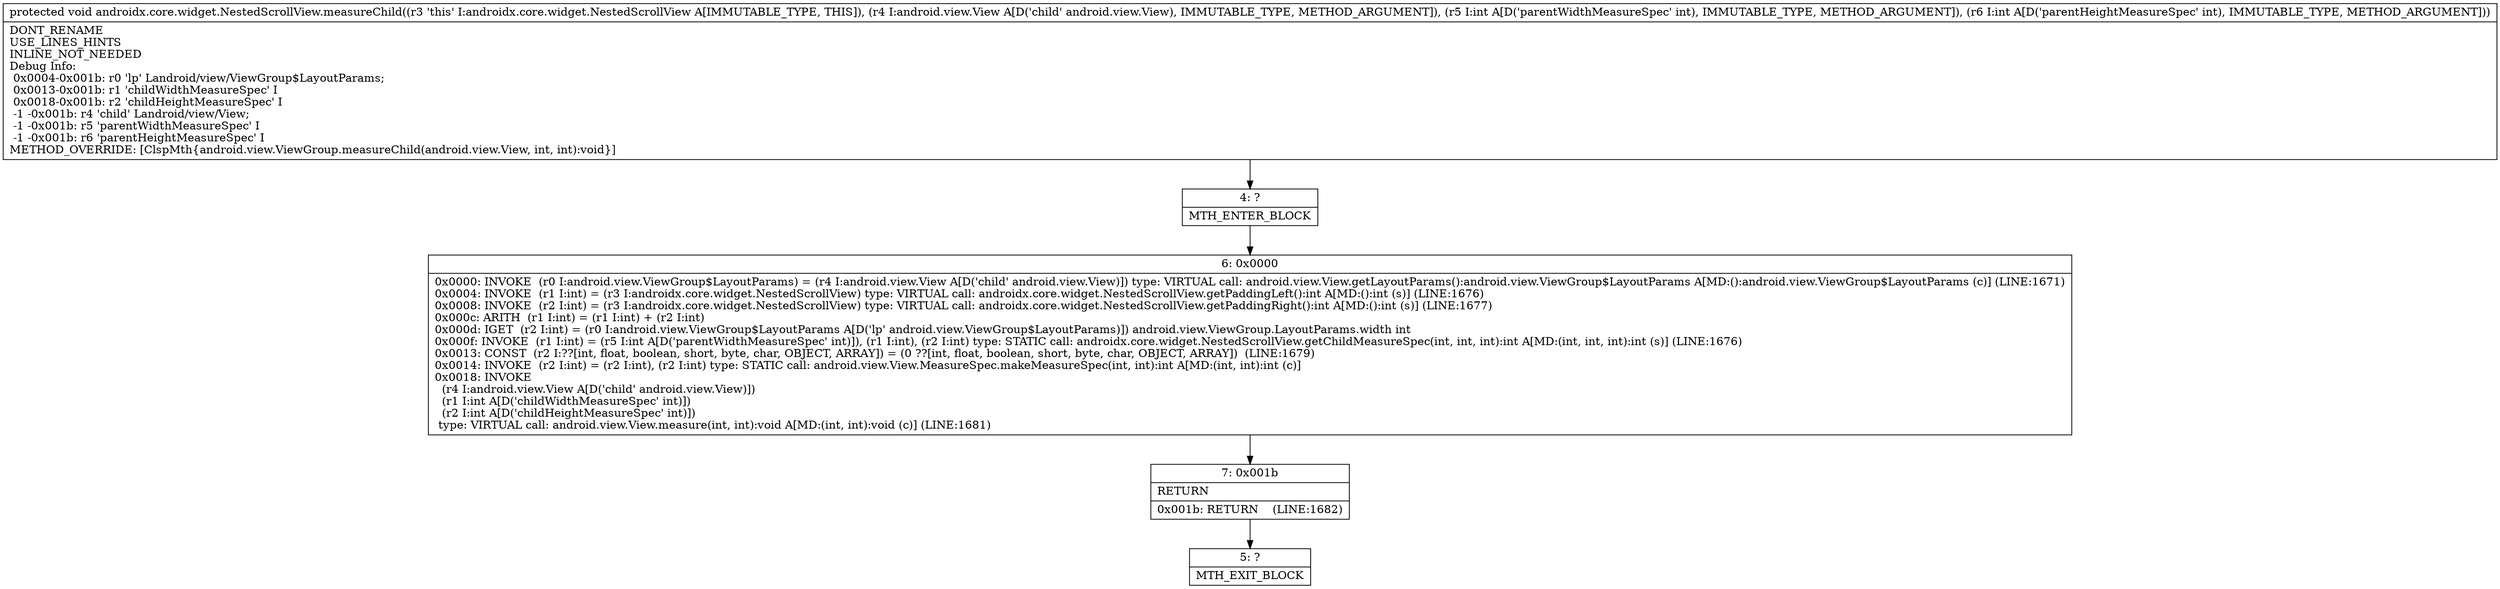 digraph "CFG forandroidx.core.widget.NestedScrollView.measureChild(Landroid\/view\/View;II)V" {
Node_4 [shape=record,label="{4\:\ ?|MTH_ENTER_BLOCK\l}"];
Node_6 [shape=record,label="{6\:\ 0x0000|0x0000: INVOKE  (r0 I:android.view.ViewGroup$LayoutParams) = (r4 I:android.view.View A[D('child' android.view.View)]) type: VIRTUAL call: android.view.View.getLayoutParams():android.view.ViewGroup$LayoutParams A[MD:():android.view.ViewGroup$LayoutParams (c)] (LINE:1671)\l0x0004: INVOKE  (r1 I:int) = (r3 I:androidx.core.widget.NestedScrollView) type: VIRTUAL call: androidx.core.widget.NestedScrollView.getPaddingLeft():int A[MD:():int (s)] (LINE:1676)\l0x0008: INVOKE  (r2 I:int) = (r3 I:androidx.core.widget.NestedScrollView) type: VIRTUAL call: androidx.core.widget.NestedScrollView.getPaddingRight():int A[MD:():int (s)] (LINE:1677)\l0x000c: ARITH  (r1 I:int) = (r1 I:int) + (r2 I:int) \l0x000d: IGET  (r2 I:int) = (r0 I:android.view.ViewGroup$LayoutParams A[D('lp' android.view.ViewGroup$LayoutParams)]) android.view.ViewGroup.LayoutParams.width int \l0x000f: INVOKE  (r1 I:int) = (r5 I:int A[D('parentWidthMeasureSpec' int)]), (r1 I:int), (r2 I:int) type: STATIC call: androidx.core.widget.NestedScrollView.getChildMeasureSpec(int, int, int):int A[MD:(int, int, int):int (s)] (LINE:1676)\l0x0013: CONST  (r2 I:??[int, float, boolean, short, byte, char, OBJECT, ARRAY]) = (0 ??[int, float, boolean, short, byte, char, OBJECT, ARRAY])  (LINE:1679)\l0x0014: INVOKE  (r2 I:int) = (r2 I:int), (r2 I:int) type: STATIC call: android.view.View.MeasureSpec.makeMeasureSpec(int, int):int A[MD:(int, int):int (c)]\l0x0018: INVOKE  \l  (r4 I:android.view.View A[D('child' android.view.View)])\l  (r1 I:int A[D('childWidthMeasureSpec' int)])\l  (r2 I:int A[D('childHeightMeasureSpec' int)])\l type: VIRTUAL call: android.view.View.measure(int, int):void A[MD:(int, int):void (c)] (LINE:1681)\l}"];
Node_7 [shape=record,label="{7\:\ 0x001b|RETURN\l|0x001b: RETURN    (LINE:1682)\l}"];
Node_5 [shape=record,label="{5\:\ ?|MTH_EXIT_BLOCK\l}"];
MethodNode[shape=record,label="{protected void androidx.core.widget.NestedScrollView.measureChild((r3 'this' I:androidx.core.widget.NestedScrollView A[IMMUTABLE_TYPE, THIS]), (r4 I:android.view.View A[D('child' android.view.View), IMMUTABLE_TYPE, METHOD_ARGUMENT]), (r5 I:int A[D('parentWidthMeasureSpec' int), IMMUTABLE_TYPE, METHOD_ARGUMENT]), (r6 I:int A[D('parentHeightMeasureSpec' int), IMMUTABLE_TYPE, METHOD_ARGUMENT]))  | DONT_RENAME\lUSE_LINES_HINTS\lINLINE_NOT_NEEDED\lDebug Info:\l  0x0004\-0x001b: r0 'lp' Landroid\/view\/ViewGroup$LayoutParams;\l  0x0013\-0x001b: r1 'childWidthMeasureSpec' I\l  0x0018\-0x001b: r2 'childHeightMeasureSpec' I\l  \-1 \-0x001b: r4 'child' Landroid\/view\/View;\l  \-1 \-0x001b: r5 'parentWidthMeasureSpec' I\l  \-1 \-0x001b: r6 'parentHeightMeasureSpec' I\lMETHOD_OVERRIDE: [ClspMth\{android.view.ViewGroup.measureChild(android.view.View, int, int):void\}]\l}"];
MethodNode -> Node_4;Node_4 -> Node_6;
Node_6 -> Node_7;
Node_7 -> Node_5;
}

